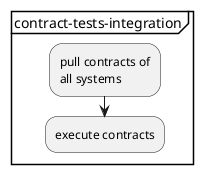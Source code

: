 @startuml

partition contract-tests-integration {
    :pull contracts of
    all systems;
    :execute contracts;
}

@enduml
